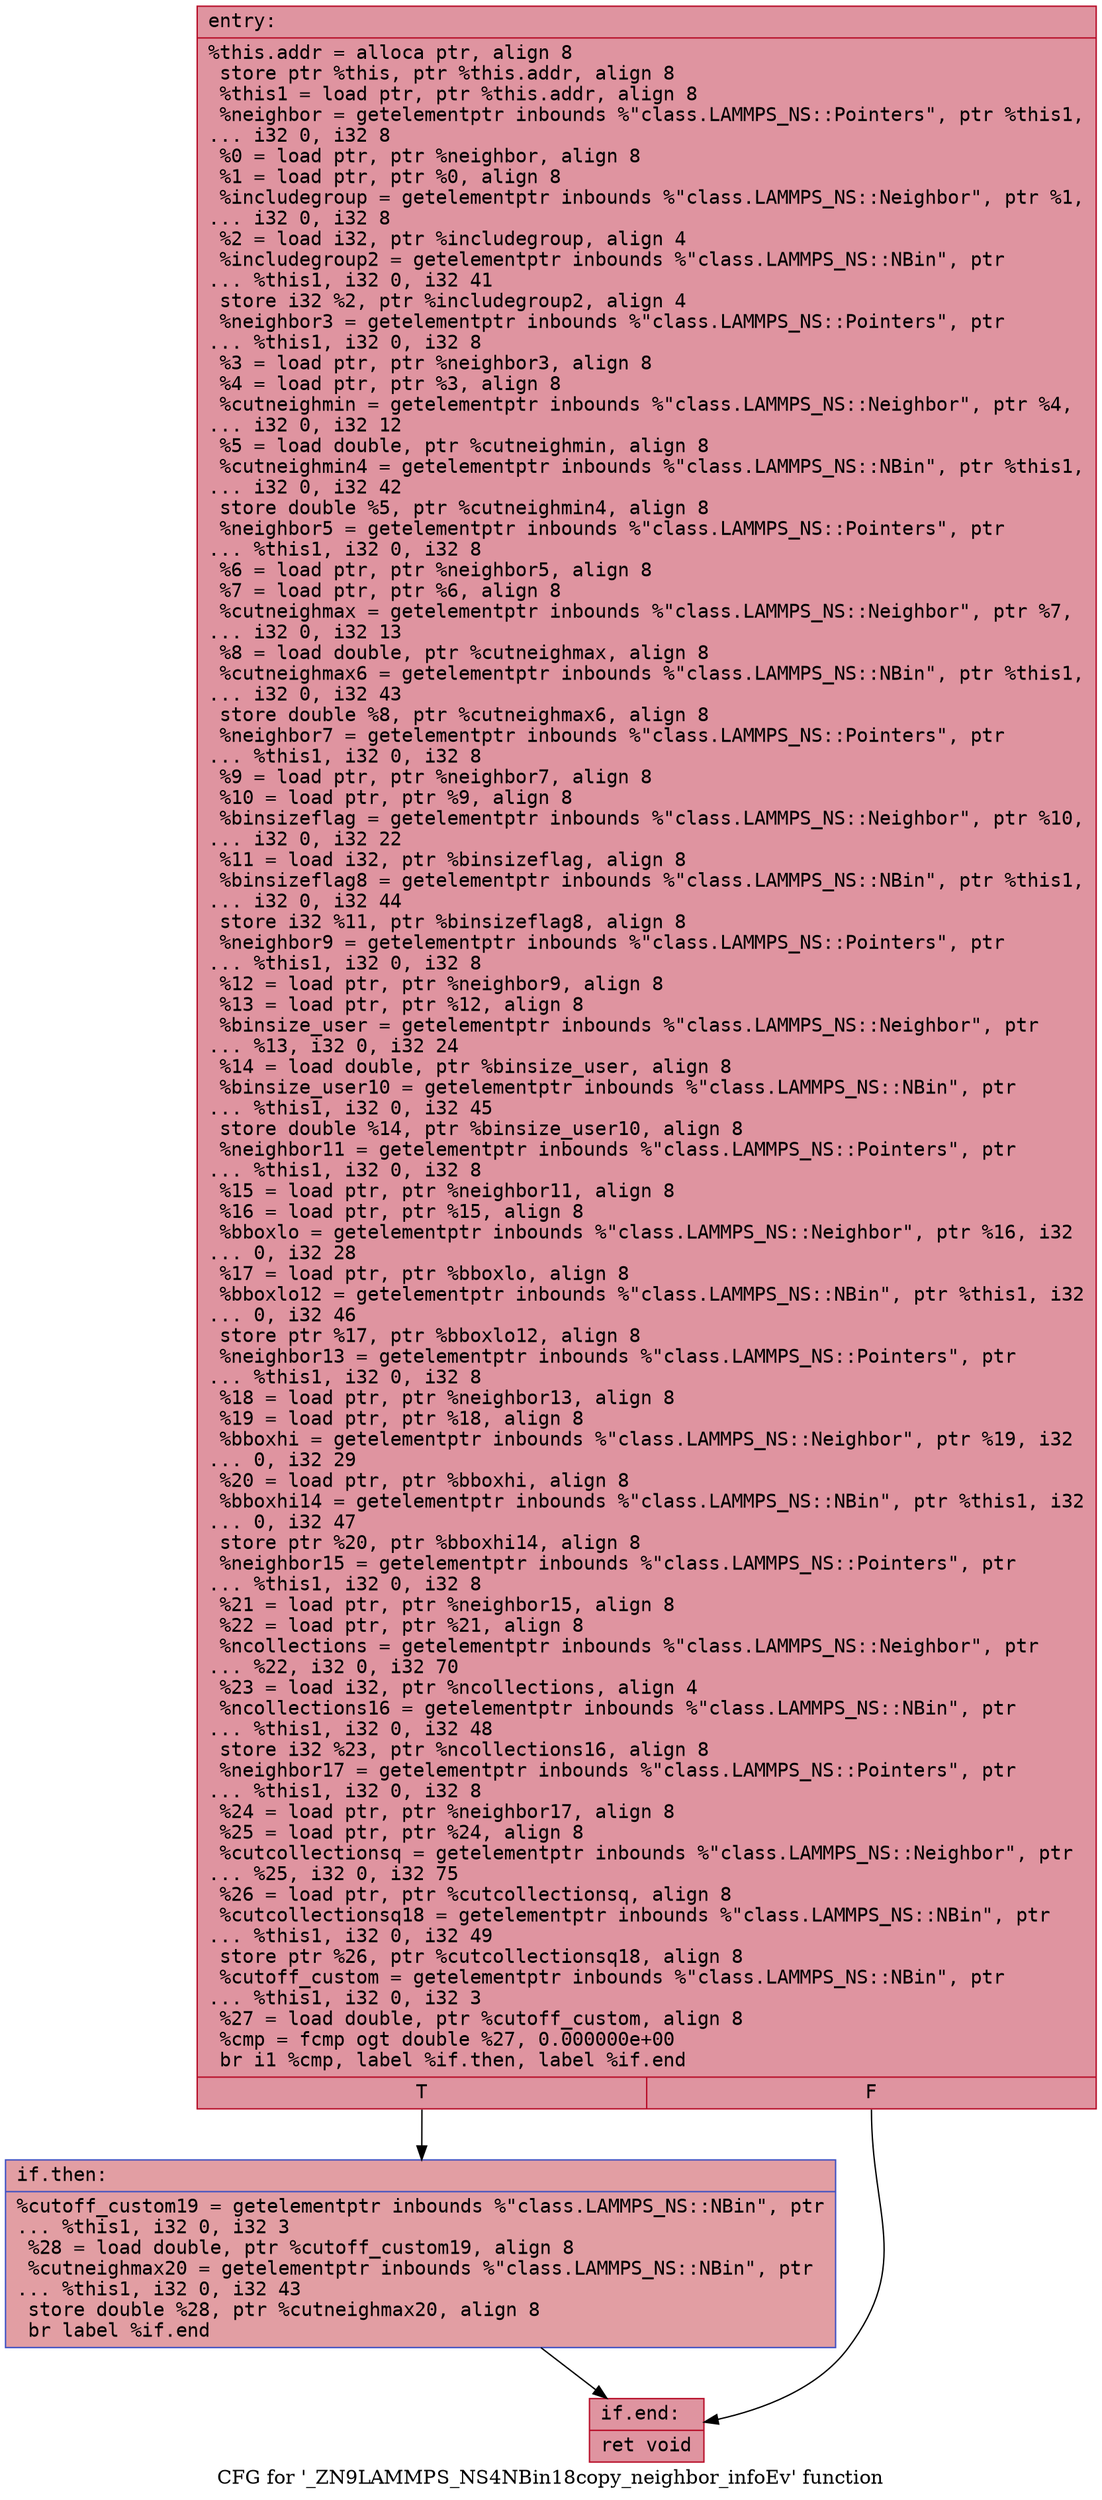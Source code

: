 digraph "CFG for '_ZN9LAMMPS_NS4NBin18copy_neighbor_infoEv' function" {
	label="CFG for '_ZN9LAMMPS_NS4NBin18copy_neighbor_infoEv' function";

	Node0x55878bc27c80 [shape=record,color="#b70d28ff", style=filled, fillcolor="#b70d2870" fontname="Courier",label="{entry:\l|  %this.addr = alloca ptr, align 8\l  store ptr %this, ptr %this.addr, align 8\l  %this1 = load ptr, ptr %this.addr, align 8\l  %neighbor = getelementptr inbounds %\"class.LAMMPS_NS::Pointers\", ptr %this1,\l... i32 0, i32 8\l  %0 = load ptr, ptr %neighbor, align 8\l  %1 = load ptr, ptr %0, align 8\l  %includegroup = getelementptr inbounds %\"class.LAMMPS_NS::Neighbor\", ptr %1,\l... i32 0, i32 8\l  %2 = load i32, ptr %includegroup, align 4\l  %includegroup2 = getelementptr inbounds %\"class.LAMMPS_NS::NBin\", ptr\l... %this1, i32 0, i32 41\l  store i32 %2, ptr %includegroup2, align 4\l  %neighbor3 = getelementptr inbounds %\"class.LAMMPS_NS::Pointers\", ptr\l... %this1, i32 0, i32 8\l  %3 = load ptr, ptr %neighbor3, align 8\l  %4 = load ptr, ptr %3, align 8\l  %cutneighmin = getelementptr inbounds %\"class.LAMMPS_NS::Neighbor\", ptr %4,\l... i32 0, i32 12\l  %5 = load double, ptr %cutneighmin, align 8\l  %cutneighmin4 = getelementptr inbounds %\"class.LAMMPS_NS::NBin\", ptr %this1,\l... i32 0, i32 42\l  store double %5, ptr %cutneighmin4, align 8\l  %neighbor5 = getelementptr inbounds %\"class.LAMMPS_NS::Pointers\", ptr\l... %this1, i32 0, i32 8\l  %6 = load ptr, ptr %neighbor5, align 8\l  %7 = load ptr, ptr %6, align 8\l  %cutneighmax = getelementptr inbounds %\"class.LAMMPS_NS::Neighbor\", ptr %7,\l... i32 0, i32 13\l  %8 = load double, ptr %cutneighmax, align 8\l  %cutneighmax6 = getelementptr inbounds %\"class.LAMMPS_NS::NBin\", ptr %this1,\l... i32 0, i32 43\l  store double %8, ptr %cutneighmax6, align 8\l  %neighbor7 = getelementptr inbounds %\"class.LAMMPS_NS::Pointers\", ptr\l... %this1, i32 0, i32 8\l  %9 = load ptr, ptr %neighbor7, align 8\l  %10 = load ptr, ptr %9, align 8\l  %binsizeflag = getelementptr inbounds %\"class.LAMMPS_NS::Neighbor\", ptr %10,\l... i32 0, i32 22\l  %11 = load i32, ptr %binsizeflag, align 8\l  %binsizeflag8 = getelementptr inbounds %\"class.LAMMPS_NS::NBin\", ptr %this1,\l... i32 0, i32 44\l  store i32 %11, ptr %binsizeflag8, align 8\l  %neighbor9 = getelementptr inbounds %\"class.LAMMPS_NS::Pointers\", ptr\l... %this1, i32 0, i32 8\l  %12 = load ptr, ptr %neighbor9, align 8\l  %13 = load ptr, ptr %12, align 8\l  %binsize_user = getelementptr inbounds %\"class.LAMMPS_NS::Neighbor\", ptr\l... %13, i32 0, i32 24\l  %14 = load double, ptr %binsize_user, align 8\l  %binsize_user10 = getelementptr inbounds %\"class.LAMMPS_NS::NBin\", ptr\l... %this1, i32 0, i32 45\l  store double %14, ptr %binsize_user10, align 8\l  %neighbor11 = getelementptr inbounds %\"class.LAMMPS_NS::Pointers\", ptr\l... %this1, i32 0, i32 8\l  %15 = load ptr, ptr %neighbor11, align 8\l  %16 = load ptr, ptr %15, align 8\l  %bboxlo = getelementptr inbounds %\"class.LAMMPS_NS::Neighbor\", ptr %16, i32\l... 0, i32 28\l  %17 = load ptr, ptr %bboxlo, align 8\l  %bboxlo12 = getelementptr inbounds %\"class.LAMMPS_NS::NBin\", ptr %this1, i32\l... 0, i32 46\l  store ptr %17, ptr %bboxlo12, align 8\l  %neighbor13 = getelementptr inbounds %\"class.LAMMPS_NS::Pointers\", ptr\l... %this1, i32 0, i32 8\l  %18 = load ptr, ptr %neighbor13, align 8\l  %19 = load ptr, ptr %18, align 8\l  %bboxhi = getelementptr inbounds %\"class.LAMMPS_NS::Neighbor\", ptr %19, i32\l... 0, i32 29\l  %20 = load ptr, ptr %bboxhi, align 8\l  %bboxhi14 = getelementptr inbounds %\"class.LAMMPS_NS::NBin\", ptr %this1, i32\l... 0, i32 47\l  store ptr %20, ptr %bboxhi14, align 8\l  %neighbor15 = getelementptr inbounds %\"class.LAMMPS_NS::Pointers\", ptr\l... %this1, i32 0, i32 8\l  %21 = load ptr, ptr %neighbor15, align 8\l  %22 = load ptr, ptr %21, align 8\l  %ncollections = getelementptr inbounds %\"class.LAMMPS_NS::Neighbor\", ptr\l... %22, i32 0, i32 70\l  %23 = load i32, ptr %ncollections, align 4\l  %ncollections16 = getelementptr inbounds %\"class.LAMMPS_NS::NBin\", ptr\l... %this1, i32 0, i32 48\l  store i32 %23, ptr %ncollections16, align 8\l  %neighbor17 = getelementptr inbounds %\"class.LAMMPS_NS::Pointers\", ptr\l... %this1, i32 0, i32 8\l  %24 = load ptr, ptr %neighbor17, align 8\l  %25 = load ptr, ptr %24, align 8\l  %cutcollectionsq = getelementptr inbounds %\"class.LAMMPS_NS::Neighbor\", ptr\l... %25, i32 0, i32 75\l  %26 = load ptr, ptr %cutcollectionsq, align 8\l  %cutcollectionsq18 = getelementptr inbounds %\"class.LAMMPS_NS::NBin\", ptr\l... %this1, i32 0, i32 49\l  store ptr %26, ptr %cutcollectionsq18, align 8\l  %cutoff_custom = getelementptr inbounds %\"class.LAMMPS_NS::NBin\", ptr\l... %this1, i32 0, i32 3\l  %27 = load double, ptr %cutoff_custom, align 8\l  %cmp = fcmp ogt double %27, 0.000000e+00\l  br i1 %cmp, label %if.then, label %if.end\l|{<s0>T|<s1>F}}"];
	Node0x55878bc27c80:s0 -> Node0x55878bc2b260[tooltip="entry -> if.then\nProbability 50.00%" ];
	Node0x55878bc27c80:s1 -> Node0x55878bc2b2d0[tooltip="entry -> if.end\nProbability 50.00%" ];
	Node0x55878bc2b260 [shape=record,color="#3d50c3ff", style=filled, fillcolor="#be242e70" fontname="Courier",label="{if.then:\l|  %cutoff_custom19 = getelementptr inbounds %\"class.LAMMPS_NS::NBin\", ptr\l... %this1, i32 0, i32 3\l  %28 = load double, ptr %cutoff_custom19, align 8\l  %cutneighmax20 = getelementptr inbounds %\"class.LAMMPS_NS::NBin\", ptr\l... %this1, i32 0, i32 43\l  store double %28, ptr %cutneighmax20, align 8\l  br label %if.end\l}"];
	Node0x55878bc2b260 -> Node0x55878bc2b2d0[tooltip="if.then -> if.end\nProbability 100.00%" ];
	Node0x55878bc2b2d0 [shape=record,color="#b70d28ff", style=filled, fillcolor="#b70d2870" fontname="Courier",label="{if.end:\l|  ret void\l}"];
}
